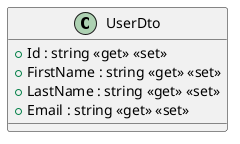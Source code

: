 @startuml
class UserDto {
    + Id : string <<get>> <<set>>
    + FirstName : string <<get>> <<set>>
    + LastName : string <<get>> <<set>>
    + Email : string <<get>> <<set>>
}
@enduml
